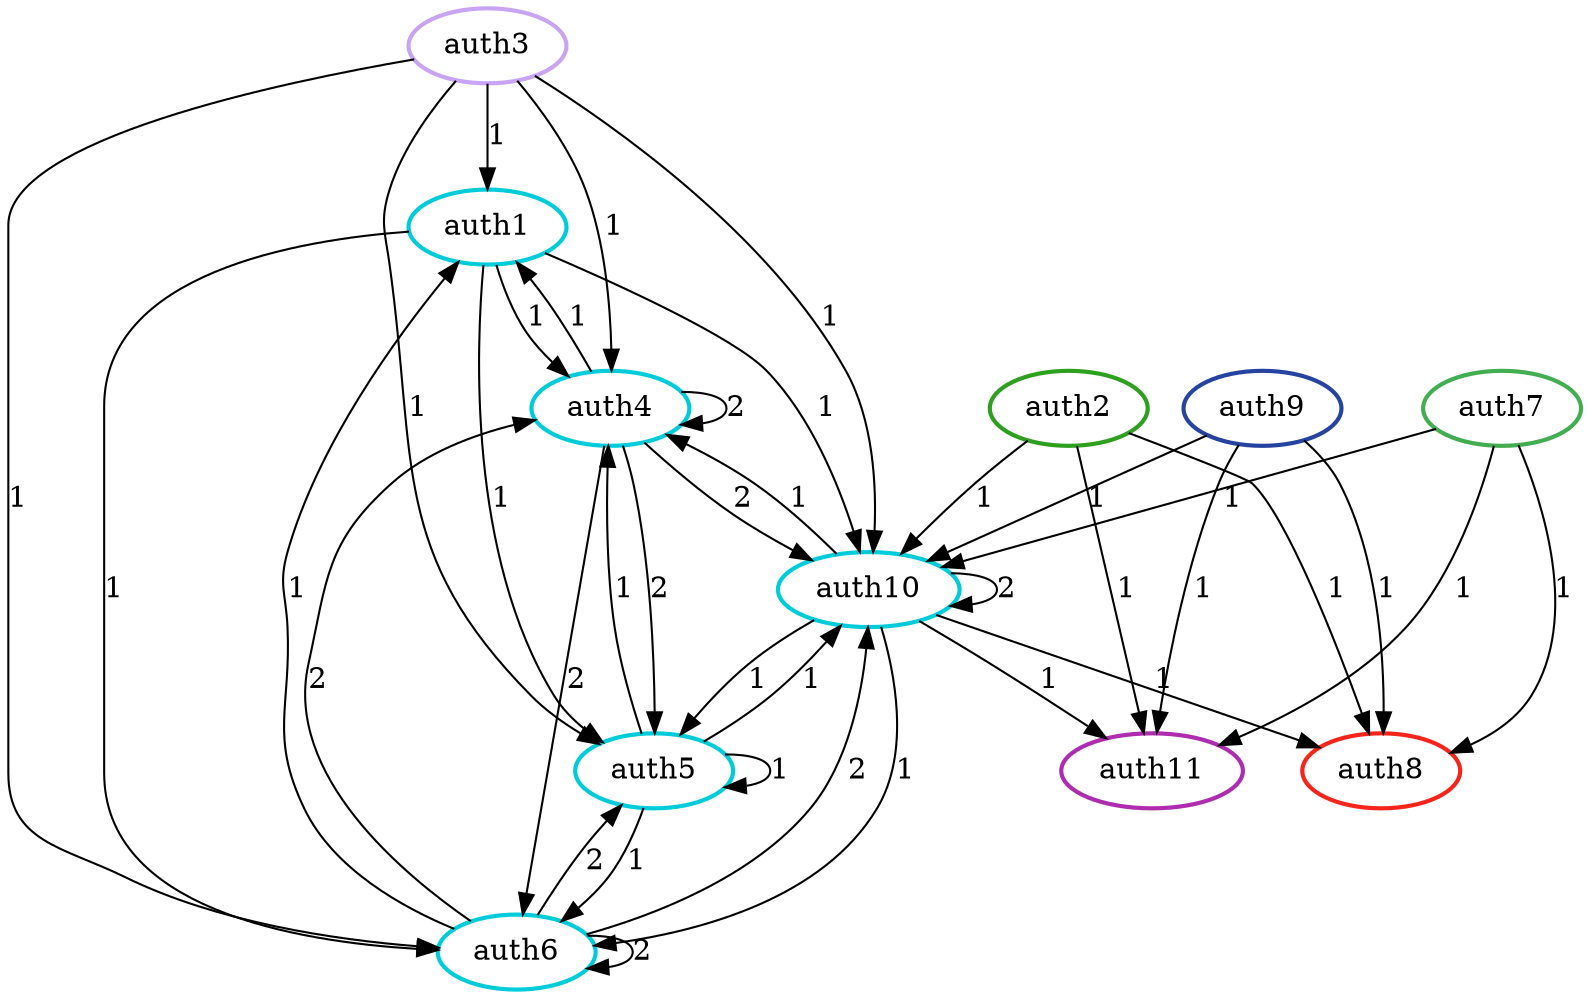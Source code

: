 // induced sub graph
digraph {
	auth1 [color="#00CCD9" penwidth=2]
	auth2 [color="#2E9F1E" penwidth=2]
	auth3 [color="#C8A4F2" penwidth=2]
	auth4 [color="#00CCD9" penwidth=2]
	auth5 [color="#00CCD9" penwidth=2]
	auth6 [color="#00CCD9" penwidth=2]
	auth7 [color="#43AD51" penwidth=2]
	auth8 [color="#F6251B" penwidth=2]
	auth9 [color="#25439F" penwidth=2]
	auth10 [color="#00CCD9" penwidth=2]
	auth11 [color="#AE2DAF" penwidth=2]
	subgraph cit {
		auth1 -> auth4 [label=1]
		auth1 -> auth5 [label=1]
		auth1 -> auth6 [label=1]
		auth1 -> auth10 [label=1]
		auth2 -> auth8 [label=1]
		auth2 -> auth10 [label=1]
		auth2 -> auth11 [label=1]
		auth3 -> auth1 [label=1]
		auth3 -> auth4 [label=1]
		auth3 -> auth5 [label=1]
		auth3 -> auth6 [label=1]
		auth3 -> auth10 [label=1]
		auth4 -> auth1 [label=1]
		auth4 -> auth4 [label=2]
		auth4 -> auth5 [label=2]
		auth4 -> auth6 [label=2]
		auth4 -> auth10 [label=2]
		auth5 -> auth4 [label=1]
		auth5 -> auth5 [label=1]
		auth5 -> auth6 [label=1]
		auth5 -> auth10 [label=1]
		auth6 -> auth1 [label=1]
		auth6 -> auth4 [label=2]
		auth6 -> auth5 [label=2]
		auth6 -> auth6 [label=2]
		auth6 -> auth10 [label=2]
		auth7 -> auth8 [label=1]
		auth7 -> auth10 [label=1]
		auth7 -> auth11 [label=1]
		auth9 -> auth8 [label=1]
		auth9 -> auth10 [label=1]
		auth9 -> auth11 [label=1]
		auth10 -> auth4 [label=1]
		auth10 -> auth5 [label=1]
		auth10 -> auth6 [label=1]
		auth10 -> auth8 [label=1]
		auth10 -> auth10 [label=2]
		auth10 -> auth11 [label=1]
	}
}
